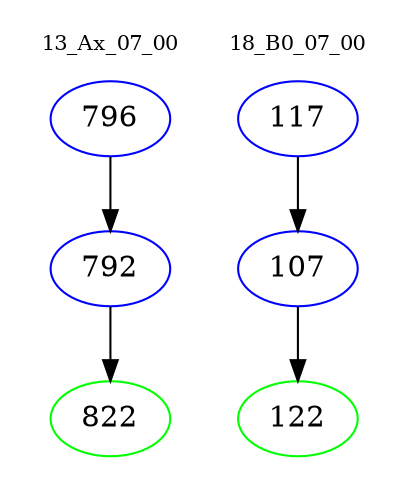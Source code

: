 digraph{
subgraph cluster_0 {
color = white
label = "13_Ax_07_00";
fontsize=10;
T0_796 [label="796", color="blue"]
T0_796 -> T0_792 [color="black"]
T0_792 [label="792", color="blue"]
T0_792 -> T0_822 [color="black"]
T0_822 [label="822", color="green"]
}
subgraph cluster_1 {
color = white
label = "18_B0_07_00";
fontsize=10;
T1_117 [label="117", color="blue"]
T1_117 -> T1_107 [color="black"]
T1_107 [label="107", color="blue"]
T1_107 -> T1_122 [color="black"]
T1_122 [label="122", color="green"]
}
}
